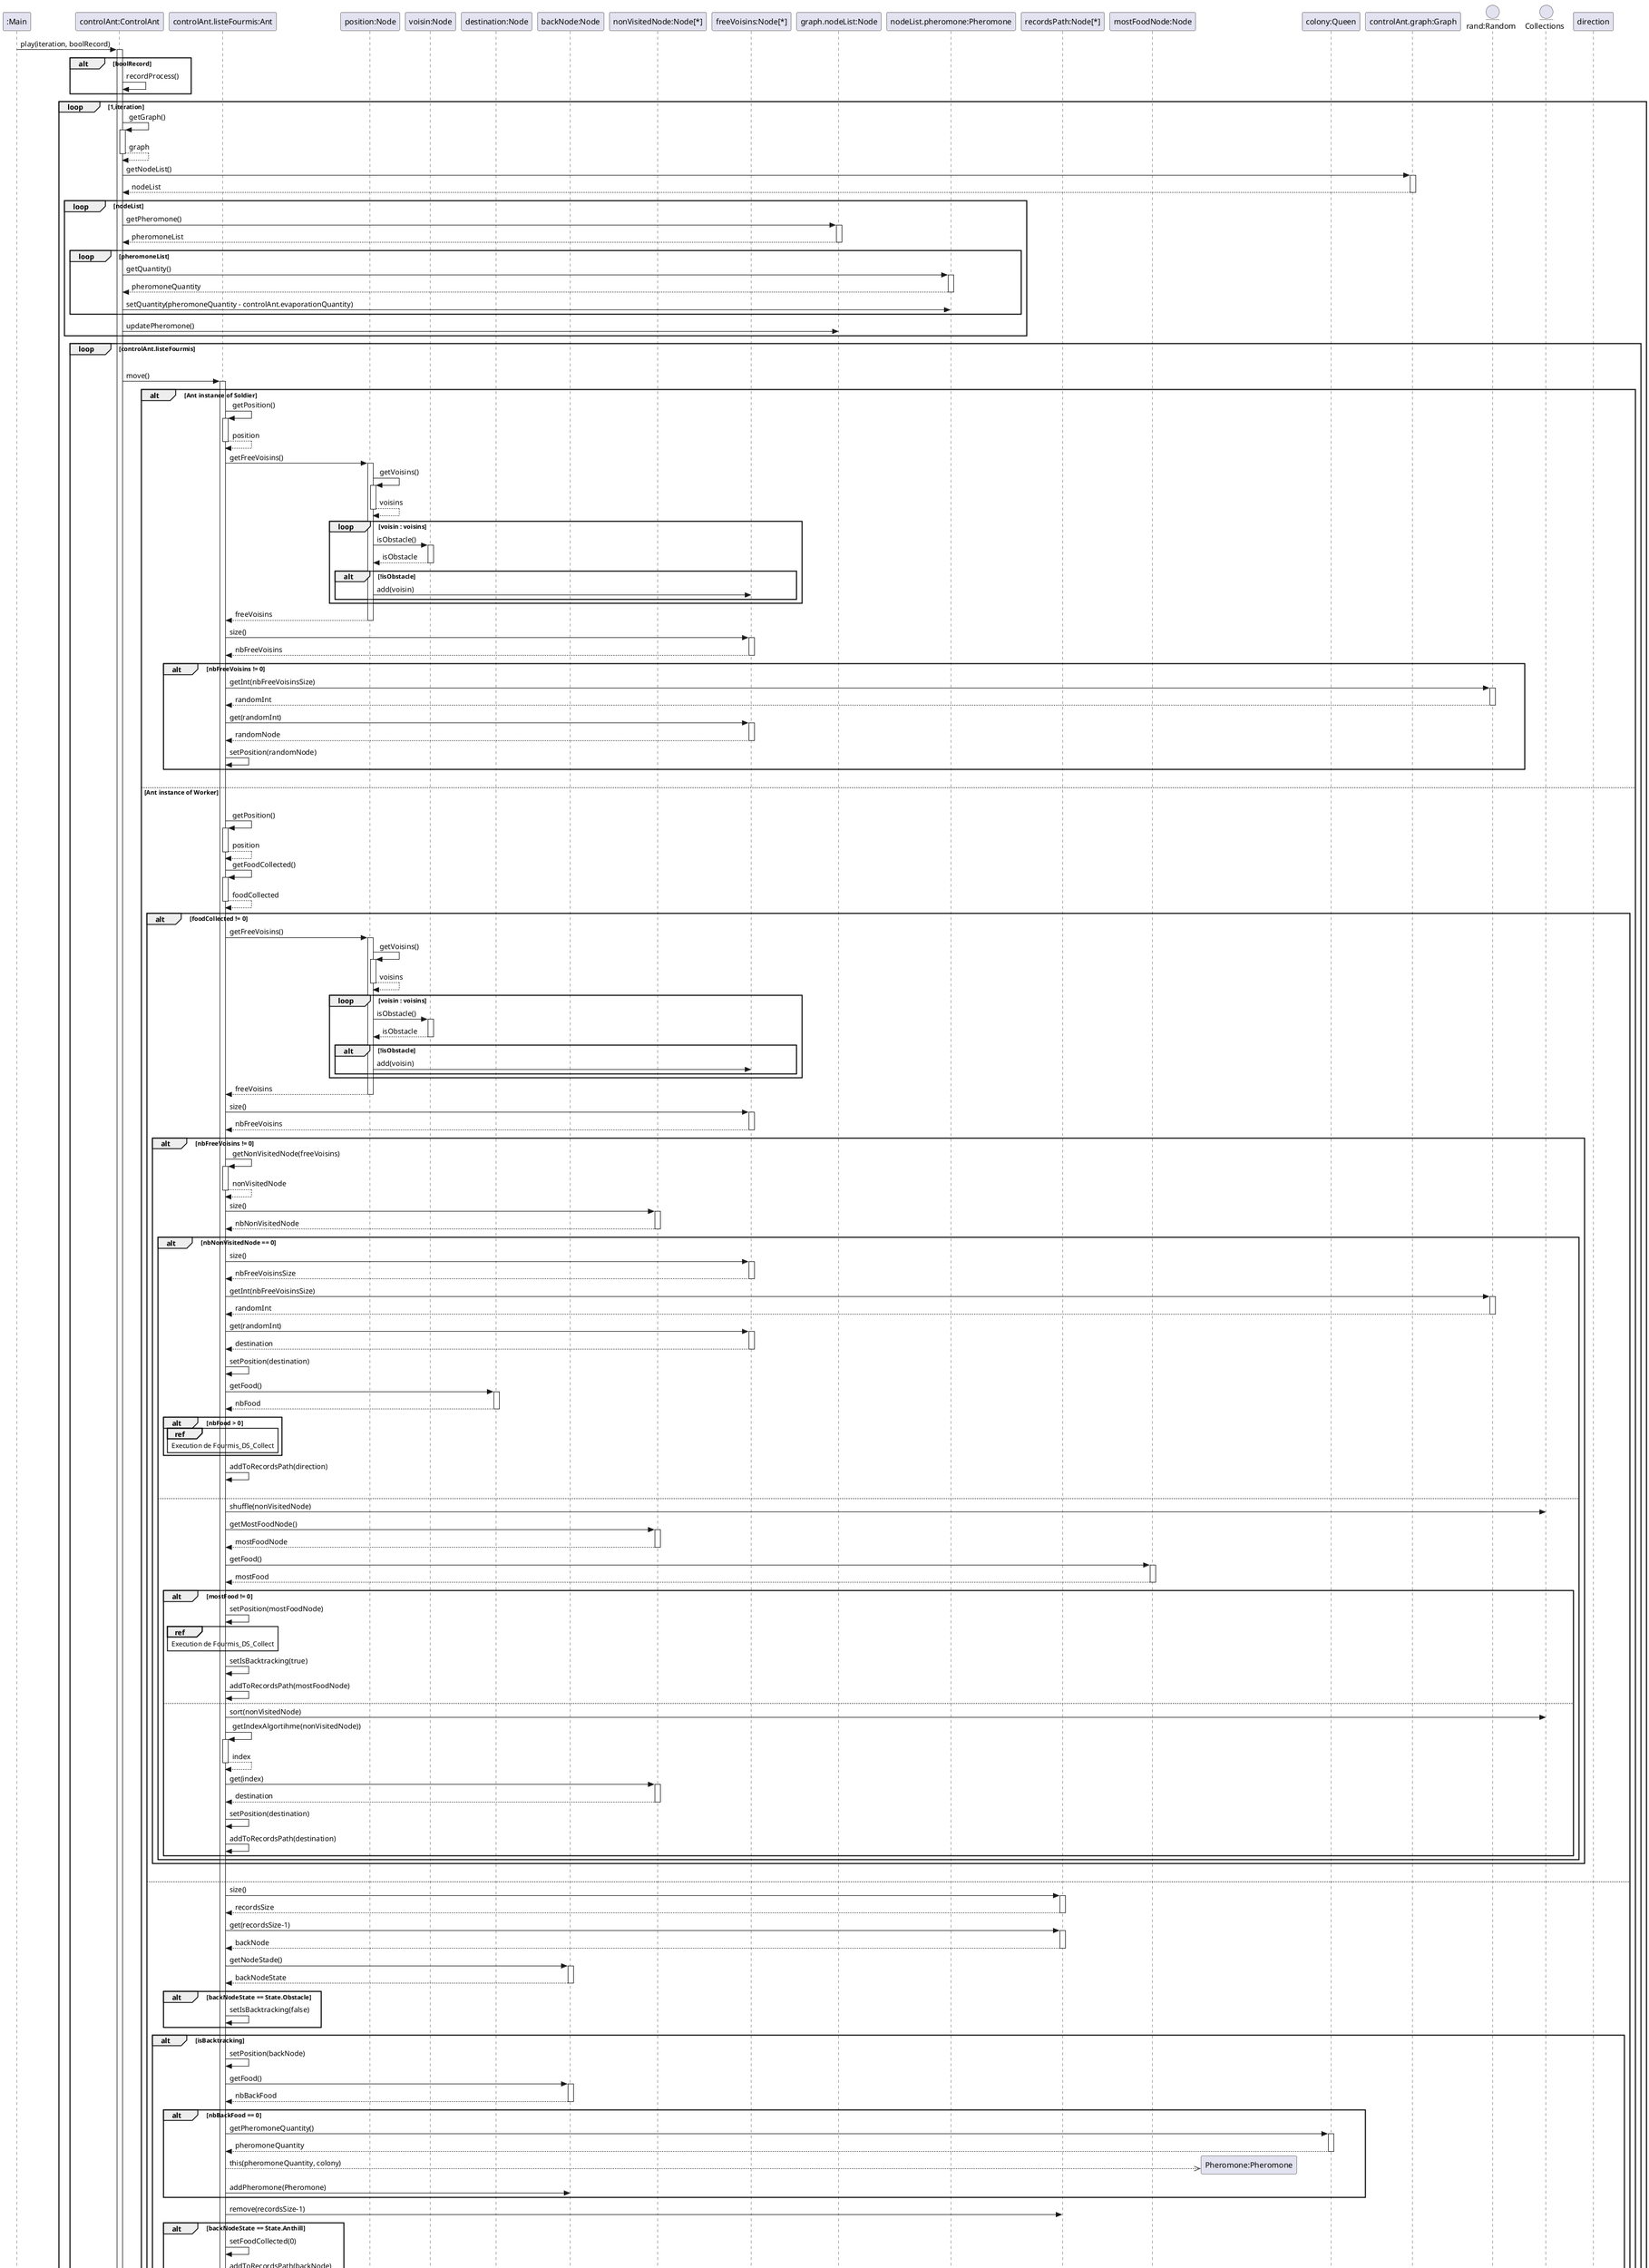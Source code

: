 @startuml
'https://plantuml.com/sequence-diagram
skinparam style strictuml
'autonumber
hide footbox

'title Méthode jouer()
participant ":Main" as main
participant "controlAnt:ControlAnt" as controlAnt
participant "controlAnt.listeFourmis:Ant" as ant
participant "position:Node" as position
participant "voisin:Node" as voisin
participant "destination:Node" as destination
participant "backNode:Node" as backNode
participant "nonVisitedNode:Node[*]" as nonVisitedNode
participant "freeVoisins:Node[*]" as freeVoisins
participant "graph.nodeList:Node" as node
participant "nodeList.pheromone:Pheromone" as pheromones
participant "recordsPath:Node[*]" as recordsPath
participant "mostFoodNode:Node" as mostFoodNode
participant "Pheromone:Pheromone" as pheromone
participant "colony:Queen" as colony
participant "controlAnt.graph:Graph" as graph
entity "rand:Random" as random
entity "Collections" as collections

'Pour le bitset.. prof a dit pas besoin
'participant ":Graphe" as graphe
'participant "bitPlay:BitSet[][]" as bitPlay
'participant "bitPlay[i][j]:BitSet" as bitSet

main -> controlAnt ++ : play(iteration, boolRecord)

    'Si le boolean est a true : enregistrement !
    alt boolRecord
                controlAnt -> controlAnt : recordProcess()
    end

    loop 1,iteration

        controlAnt -> controlAnt ++ : getGraph()
        return graph

        controlAnt -> graph ++ : getNodeList()
        return nodeList

        loop nodeList
            controlAnt -> node++: getPheromone()
            return pheromoneList
            loop pheromoneList
                controlAnt -> pheromones ++ : getQuantity()
                return pheromoneQuantity

                controlAnt -> pheromones : setQuantity(pheromoneQuantity - controlAnt.evaporationQuantity)
            end
            controlAnt -> node : updatePheromone()
        end

        loop controlAnt.listeFourmis
        |||
            controlAnt -> ant ++ : move()
            alt Ant instance of Soldier

                ant -> ant  ++ : getPosition()
                return position

                ant -> position ++ : getFreeVoisins()
                    position -> position ++ : getVoisins()
                    return voisins
                    loop voisin : voisins

                    position -> voisin ++ : isObstacle()
                    return isObstacle

                        alt !isObstacle
                            position -> freeVoisins : add(voisin)
                        end
                    end
                return freeVoisins

                ant -> freeVoisins ++ : size()
                return nbFreeVoisins

                alt nbFreeVoisins != 0
                    'nextInt() en Java
                    ant -> random ++ : getInt(nbFreeVoisinsSize)
                    return randomInt

                    ant -> freeVoisins ++ : get(randomInt)
                    return randomNode

                    ant -> ant : setPosition(randomNode)
                end

            |||
            else Ant instance of Worker
            |||
                            ant -> ant  ++ : getPosition()
                            return position
                            ant -> ant ++: getFoodCollected()
                            return foodCollected

                            alt foodCollected != 0
                                ant -> position ++ : getFreeVoisins()
                                    position -> position ++ : getVoisins()
                                    return voisins
                                    loop voisin : voisins

                                    position -> voisin ++ : isObstacle()
                                    return isObstacle

                                        alt !isObstacle
                                            position -> freeVoisins : add(voisin)
                                        end
                                    end
                                return freeVoisins

                                ant -> freeVoisins ++ : size()
                                return nbFreeVoisins






                                alt nbFreeVoisins != 0

                                    ant -> ant ++ : getNonVisitedNode(freeVoisins)
                                    '!!!!!!!!!!!!!!!!!!!!!!!!!!!!!!!!!!!!!!!!!!!!!!
                                    return nonVisitedNode

                                    ant -> nonVisitedNode ++ : size()
                                    return nbNonVisitedNode

                                    alt nbNonVisitedNode == 0
                                        'nextInt() en Java
                                        ant -> freeVoisins ++: size()
                                        return nbFreeVoisinsSize
                                        ant -> random ++ : getInt(nbFreeVoisinsSize)
                                        return randomInt

                                        ant -> freeVoisins ++ : get(randomInt)
                                        return destination

                                        ant -> ant : setPosition(destination)

                                        ant -> destination ++ : getFood()
                                        return nbFood

                                        alt nbFood > 0
                                            ref over ant : Execution de Fourmis_DS_Collect
                                        'fin nbFood >0
                                        end
                                        ant -> ant : addToRecordsPath(direction)

                                    |||
                                    else
                                        ant -> collections : shuffle(nonVisitedNode)
                                        ant -> nonVisitedNode ++ : getMostFoodNode()
                                        return mostFoodNode
                                        ant -> mostFoodNode ++ : getFood()
                                        return mostFood

                                        alt mostFood != 0
                                            ant -> ant : setPosition(mostFoodNode)
                                            ref over ant : Execution de Fourmis_DS_Collect
                                            ant -> ant : setIsBacktracking(true)
                                            ant -> ant : addToRecordsPath(mostFoodNode)
                                        else
                                        'Fin mostFood != 0
                                        'C'est a dire qu'il n'y a aucun noeud
                                            ant -> collections : sort(nonVisitedNode)
                                            ant -> ant ++ : getIndexAlgortihme(nonVisitedNode))
                                            return index
                                            ant -> nonVisitedNode ++ : get(index)
                                            return destination
                                            ant -> ant : setPosition(destination)
                                            ant -> ant : addToRecordsPath(destination)
                                        end
                                    end
                                end

                            |||
                            'Lorsque l'ouvrière a de la nourriture
                            else
                                ant -> recordsPath ++: size()
                                return recordsSize
                                ant -> recordsPath ++ : get(recordsSize-1)
                                return backNode
                                ant -> backNode ++ : getNodeStade()
                                return backNodeState
                                alt backNodeState == State.Obstacle
                                    ant -> ant : setIsBacktracking(false)
                                end

                                alt isBacktracking
                                    ant -> ant : setPosition(backNode)
                                    ant -> backNode ++ : getFood()
                                    return nbBackFood
                                    alt nbBackFood == 0
                                        ant -> colony ++ : getPheromoneQuantity()
                                        return pheromoneQuantity
                                        create pheromone
                                        ant -->> pheromone : this(pheromoneQuantity, colony)
                                        ant -> backNode : addPheromone(Pheromone)
                                    end
                                    ant -> recordsPath : remove(recordsSize-1)

                                    alt backNodeState == State.Anthill
                                        ant -> ant : setFoodCollected(0)
                                        ant -> ant : addToRecordsPath(backNode)
                                    end
                                |||
                                else
                                    ant -> recordsPath : clear()
                                    ant -> ant ++: getFreeVoisins()
                                    return freeVoisins
                                    ant -> freeVoisins ++ : size()
                                    return nbFreeVoisins
                                  alt nbFreeVoisins != 0
                                    ant -> ant ++ : getNonVisitedNode()
                                    return nonVisitedNode

                                    ant -> nonVisitedNode ++ : size()
                                    return nbNonVisitedNode



                                    alt nbNonVisitedNode == 0
                                        ant -> freeVoisins ++: size()
                                        return nbFreeVoisinsSize
                                        ant -> random ++ : getInt(nbFreeVoisinsSize)
                                        return randomInt
                                        ant -> freeVoisins ++ : get(randomInt)
                                        return direction
                                        ant -> ant : setPosition(direction)
                                        ant -> ant : addToRecordsPath(direction)
                                    else
                                        ant -> random ++ : getInt(nbNonVisitedNode)
                                        return randomInt
                                        ant -> nonVisitedNode ++ : get(nbNonVisitedNode)
                                        return direction
                                        ant -> ant : setPosition(direction)
                                        ant -> ant : addToRecordsPath(direction)
                                    end
                                    ant -> direction ++: getFood()
                                    return nbFood
                                    alt nbFood != 0
                                        ant -> colony ++ : getPheromoneQuantity()
                                        return pheromoneQuantity
                                        create pheromone
                                        ant -->> pheromone : this(pheromoneQuantity, colony)
                                        ant -> backNode : addPheromone(Pheromone)
                                    end

                                    alt backNodeState == State.Anthill
                                        ant -> ant : setFoodCollected(0)
                                        ant -> ant : addToRecordsPath(backNode)
                                    end
                                    end
                                end
                            end


            deactivate ant
            end
        end

        alt boolRecord
            controlAnt -> controlAnt : recordProcess()
        end
    end
|||
    'controlFourmi -> graphe ++ : getHeight
    'return height
    'controlFourmi -> graphe ++ : getWidth
    'return width

    'create bitPlay
    'controlFourmi -->> bitPlay : instanciate(height, width)
        'loop height
            'loop width
                'create bitSet
                'controlFourmi -->> bitSet : instanciate(7)

                'controlFourmi -> graphe ++ : getNoeud(height,width)
                'return noeud
                'alt noeud.getNoeudState == STATE.ANTHILL
                    'controlFourmi -> bitSet : set(0,true)
                'end
                'alt noeud.getNoeudState == STATE.ANTHILL
                    'controlFourmi -> bitSet : set(0,true)
                'end
            'end
            'return bitPlay
        'end

deactivate controlAnt



@enduml